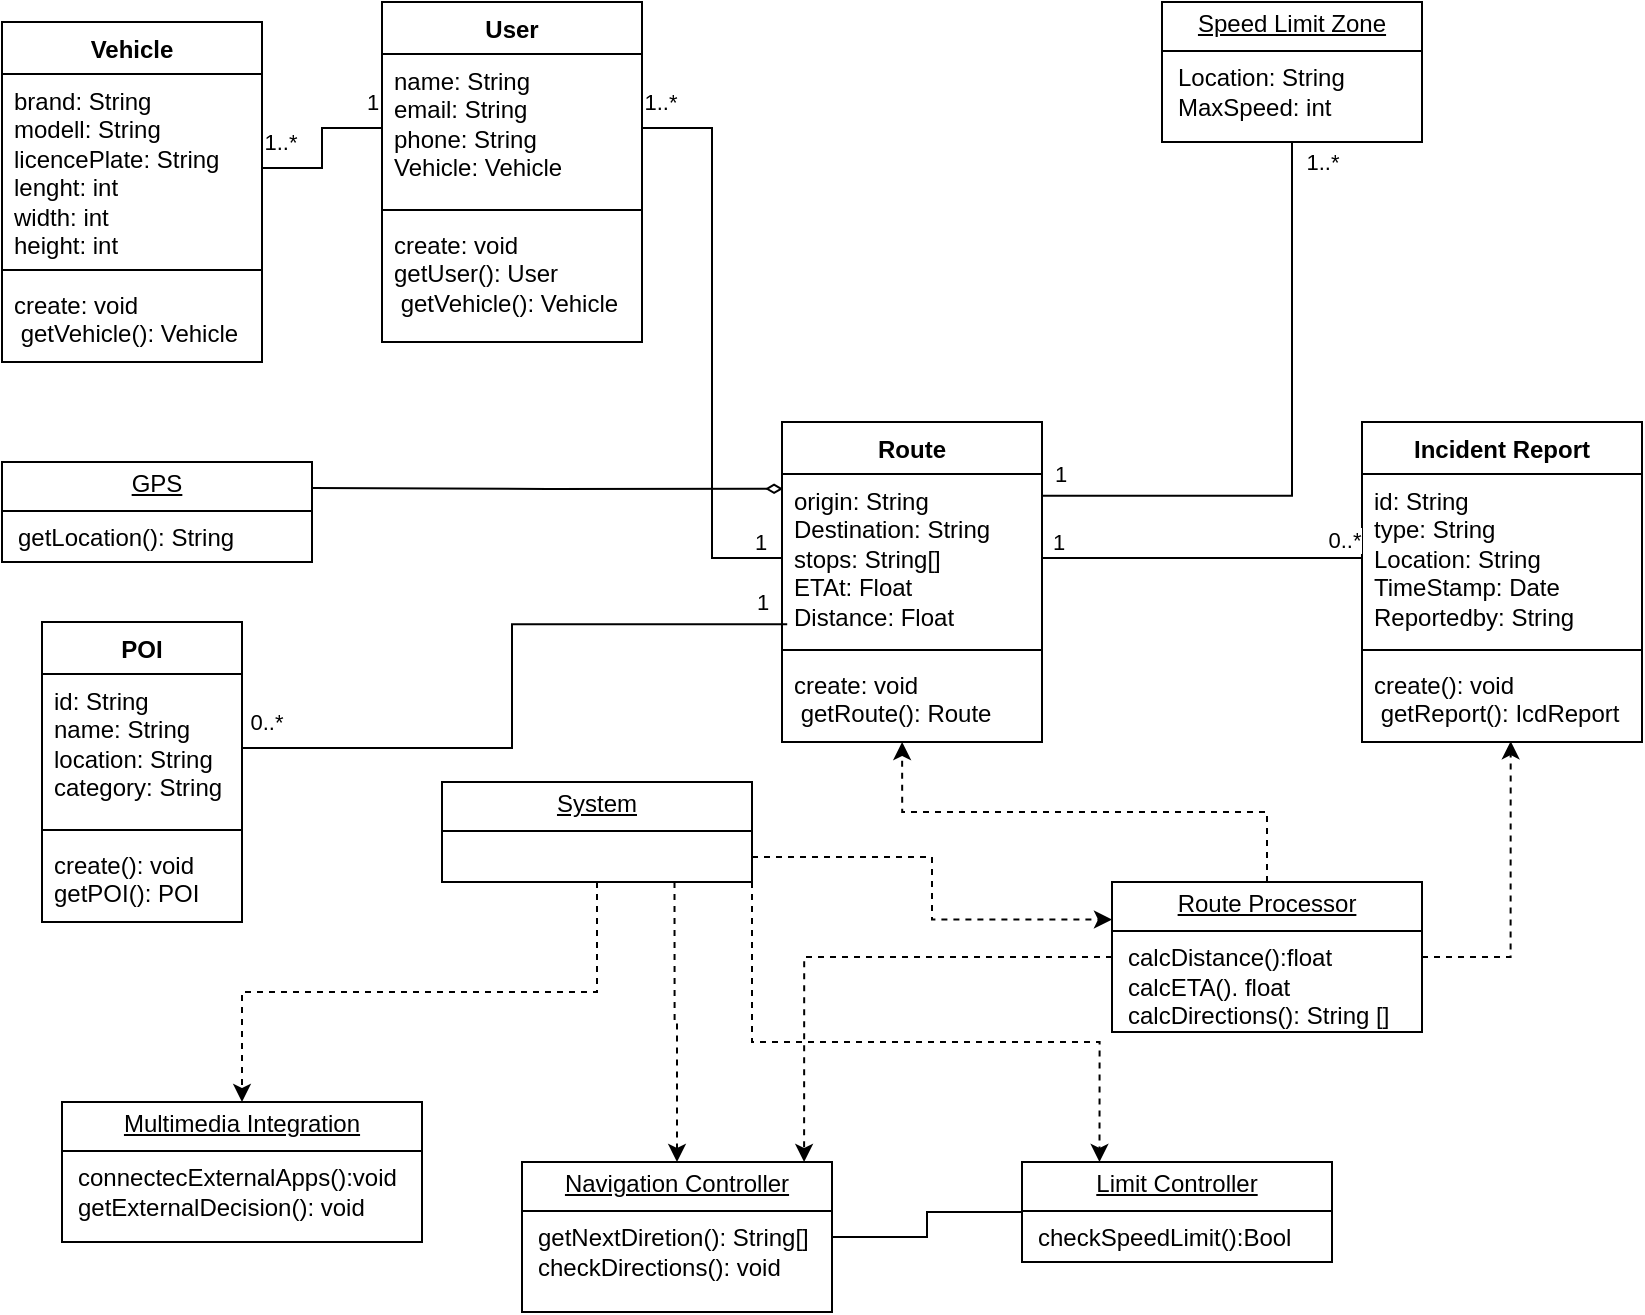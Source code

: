 <mxfile version="27.0.6">
  <diagram name="Page-1" id="z0lgZWhE3fximXOZjlnr">
    <mxGraphModel dx="3072" dy="756" grid="1" gridSize="10" guides="1" tooltips="1" connect="1" arrows="1" fold="1" page="1" pageScale="1" pageWidth="827" pageHeight="1169" math="0" shadow="0">
      <root>
        <mxCell id="0" />
        <mxCell id="1" parent="0" />
        <mxCell id="X4Xy0WXRYtoqIihfbEyI-10" value="User" style="swimlane;fontStyle=1;align=center;verticalAlign=top;childLayout=stackLayout;horizontal=1;startSize=26;horizontalStack=0;resizeParent=1;resizeParentMax=0;resizeLast=0;collapsible=1;marginBottom=0;whiteSpace=wrap;html=1;" vertex="1" parent="1">
          <mxGeometry x="-720" y="200" width="130" height="170" as="geometry" />
        </mxCell>
        <mxCell id="X4Xy0WXRYtoqIihfbEyI-11" value="name: String&lt;div&gt;email:&amp;nbsp;&lt;span style=&quot;background-color: transparent; color: light-dark(rgb(0, 0, 0), rgb(255, 255, 255));&quot;&gt;String&lt;/span&gt;&lt;/div&gt;&lt;div&gt;&lt;span style=&quot;background-color: transparent; color: light-dark(rgb(0, 0, 0), rgb(255, 255, 255));&quot;&gt;phone:&amp;nbsp;&lt;/span&gt;&lt;span style=&quot;background-color: transparent; color: light-dark(rgb(0, 0, 0), rgb(255, 255, 255));&quot;&gt;String&lt;/span&gt;&lt;/div&gt;&lt;div&gt;Vehicle: Vehicle&lt;/div&gt;" style="text;strokeColor=none;fillColor=none;align=left;verticalAlign=top;spacingLeft=4;spacingRight=4;overflow=hidden;rotatable=0;points=[[0,0.5],[1,0.5]];portConstraint=eastwest;whiteSpace=wrap;html=1;" vertex="1" parent="X4Xy0WXRYtoqIihfbEyI-10">
          <mxGeometry y="26" width="130" height="74" as="geometry" />
        </mxCell>
        <mxCell id="X4Xy0WXRYtoqIihfbEyI-12" value="" style="line;strokeWidth=1;fillColor=none;align=left;verticalAlign=middle;spacingTop=-1;spacingLeft=3;spacingRight=3;rotatable=0;labelPosition=right;points=[];portConstraint=eastwest;strokeColor=inherit;" vertex="1" parent="X4Xy0WXRYtoqIihfbEyI-10">
          <mxGeometry y="100" width="130" height="8" as="geometry" />
        </mxCell>
        <mxCell id="X4Xy0WXRYtoqIihfbEyI-13" value="create: void&amp;nbsp;&lt;div&gt;getUser(): User&lt;/div&gt;&lt;div&gt;&amp;nbsp;getVehicle(): Vehicle&lt;/div&gt;" style="text;strokeColor=none;fillColor=none;align=left;verticalAlign=top;spacingLeft=4;spacingRight=4;overflow=hidden;rotatable=0;points=[[0,0.5],[1,0.5]];portConstraint=eastwest;whiteSpace=wrap;html=1;" vertex="1" parent="X4Xy0WXRYtoqIihfbEyI-10">
          <mxGeometry y="108" width="130" height="62" as="geometry" />
        </mxCell>
        <mxCell id="X4Xy0WXRYtoqIihfbEyI-15" value="Vehicle" style="swimlane;fontStyle=1;align=center;verticalAlign=top;childLayout=stackLayout;horizontal=1;startSize=26;horizontalStack=0;resizeParent=1;resizeParentMax=0;resizeLast=0;collapsible=1;marginBottom=0;whiteSpace=wrap;html=1;" vertex="1" parent="1">
          <mxGeometry x="-910" y="210" width="130" height="170" as="geometry" />
        </mxCell>
        <mxCell id="X4Xy0WXRYtoqIihfbEyI-16" value="brand: String&lt;div&gt;modell:&amp;nbsp;&lt;span style=&quot;background-color: transparent; color: light-dark(rgb(0, 0, 0), rgb(255, 255, 255));&quot;&gt;String&lt;/span&gt;&lt;/div&gt;&lt;div&gt;&lt;span style=&quot;background-color: transparent; color: light-dark(rgb(0, 0, 0), rgb(255, 255, 255));&quot;&gt;licencePlate:&amp;nbsp;&lt;/span&gt;&lt;span style=&quot;background-color: transparent; color: light-dark(rgb(0, 0, 0), rgb(255, 255, 255));&quot;&gt;String&lt;/span&gt;&lt;/div&gt;&lt;div&gt;lenght: int&lt;/div&gt;&lt;div&gt;width:&amp;nbsp;&lt;span style=&quot;background-color: transparent; color: light-dark(rgb(0, 0, 0), rgb(255, 255, 255));&quot;&gt;int&lt;br&gt;&lt;/span&gt;&lt;/div&gt;&lt;div&gt;&lt;span style=&quot;background-color: transparent; color: light-dark(rgb(0, 0, 0), rgb(255, 255, 255));&quot;&gt;height:&amp;nbsp;&lt;/span&gt;&lt;span style=&quot;background-color: transparent; color: light-dark(rgb(0, 0, 0), rgb(255, 255, 255));&quot;&gt;int&lt;/span&gt;&lt;/div&gt;" style="text;strokeColor=none;fillColor=none;align=left;verticalAlign=top;spacingLeft=4;spacingRight=4;overflow=hidden;rotatable=0;points=[[0,0.5],[1,0.5]];portConstraint=eastwest;whiteSpace=wrap;html=1;" vertex="1" parent="X4Xy0WXRYtoqIihfbEyI-15">
          <mxGeometry y="26" width="130" height="94" as="geometry" />
        </mxCell>
        <mxCell id="X4Xy0WXRYtoqIihfbEyI-17" value="" style="line;strokeWidth=1;fillColor=none;align=left;verticalAlign=middle;spacingTop=-1;spacingLeft=3;spacingRight=3;rotatable=0;labelPosition=right;points=[];portConstraint=eastwest;strokeColor=inherit;" vertex="1" parent="X4Xy0WXRYtoqIihfbEyI-15">
          <mxGeometry y="120" width="130" height="8" as="geometry" />
        </mxCell>
        <mxCell id="X4Xy0WXRYtoqIihfbEyI-18" value="create: void&amp;nbsp;&lt;div&gt;&amp;nbsp;getVehicle(): Vehicle&lt;/div&gt;" style="text;strokeColor=none;fillColor=none;align=left;verticalAlign=top;spacingLeft=4;spacingRight=4;overflow=hidden;rotatable=0;points=[[0,0.5],[1,0.5]];portConstraint=eastwest;whiteSpace=wrap;html=1;" vertex="1" parent="X4Xy0WXRYtoqIihfbEyI-15">
          <mxGeometry y="128" width="130" height="42" as="geometry" />
        </mxCell>
        <mxCell id="X4Xy0WXRYtoqIihfbEyI-19" value="POI" style="swimlane;fontStyle=1;align=center;verticalAlign=top;childLayout=stackLayout;horizontal=1;startSize=26;horizontalStack=0;resizeParent=1;resizeParentMax=0;resizeLast=0;collapsible=1;marginBottom=0;whiteSpace=wrap;html=1;" vertex="1" parent="1">
          <mxGeometry x="-890" y="510" width="100" height="150" as="geometry" />
        </mxCell>
        <mxCell id="X4Xy0WXRYtoqIihfbEyI-20" value="id: String&lt;div&gt;name:&amp;nbsp;&lt;span style=&quot;background-color: transparent; color: light-dark(rgb(0, 0, 0), rgb(255, 255, 255));&quot;&gt;String&lt;/span&gt;&lt;/div&gt;&lt;div&gt;&lt;span style=&quot;background-color: transparent; color: light-dark(rgb(0, 0, 0), rgb(255, 255, 255));&quot;&gt;location:&amp;nbsp;&lt;/span&gt;&lt;span style=&quot;background-color: transparent; color: light-dark(rgb(0, 0, 0), rgb(255, 255, 255));&quot;&gt;String&lt;/span&gt;&lt;/div&gt;&lt;div&gt;category:&amp;nbsp;&lt;span style=&quot;background-color: transparent; color: light-dark(rgb(0, 0, 0), rgb(255, 255, 255));&quot;&gt;String&lt;/span&gt;&lt;/div&gt;" style="text;strokeColor=none;fillColor=none;align=left;verticalAlign=top;spacingLeft=4;spacingRight=4;overflow=hidden;rotatable=0;points=[[0,0.5],[1,0.5]];portConstraint=eastwest;whiteSpace=wrap;html=1;" vertex="1" parent="X4Xy0WXRYtoqIihfbEyI-19">
          <mxGeometry y="26" width="100" height="74" as="geometry" />
        </mxCell>
        <mxCell id="X4Xy0WXRYtoqIihfbEyI-21" value="" style="line;strokeWidth=1;fillColor=none;align=left;verticalAlign=middle;spacingTop=-1;spacingLeft=3;spacingRight=3;rotatable=0;labelPosition=right;points=[];portConstraint=eastwest;strokeColor=inherit;" vertex="1" parent="X4Xy0WXRYtoqIihfbEyI-19">
          <mxGeometry y="100" width="100" height="8" as="geometry" />
        </mxCell>
        <mxCell id="X4Xy0WXRYtoqIihfbEyI-22" value="&lt;div&gt;create(): void&lt;/div&gt;getPOI(): POI" style="text;strokeColor=none;fillColor=none;align=left;verticalAlign=top;spacingLeft=4;spacingRight=4;overflow=hidden;rotatable=0;points=[[0,0.5],[1,0.5]];portConstraint=eastwest;whiteSpace=wrap;html=1;" vertex="1" parent="X4Xy0WXRYtoqIihfbEyI-19">
          <mxGeometry y="108" width="100" height="42" as="geometry" />
        </mxCell>
        <mxCell id="X4Xy0WXRYtoqIihfbEyI-23" value="&lt;p style=&quot;margin:0px;margin-top:4px;text-align:center;text-decoration:underline;&quot;&gt;Multimedia Integration&lt;/p&gt;&lt;hr size=&quot;1&quot; style=&quot;border-style:solid;&quot;&gt;&lt;p style=&quot;margin:0px;margin-left:8px;&quot;&gt;connectecExternalApps():void&lt;/p&gt;&lt;p style=&quot;margin:0px;margin-left:8px;&quot;&gt;getExternalDecision(): void&lt;/p&gt;" style="verticalAlign=top;align=left;overflow=fill;html=1;whiteSpace=wrap;" vertex="1" parent="1">
          <mxGeometry x="-880" y="750" width="180" height="70" as="geometry" />
        </mxCell>
        <mxCell id="X4Xy0WXRYtoqIihfbEyI-24" value="Route" style="swimlane;fontStyle=1;align=center;verticalAlign=top;childLayout=stackLayout;horizontal=1;startSize=26;horizontalStack=0;resizeParent=1;resizeParentMax=0;resizeLast=0;collapsible=1;marginBottom=0;whiteSpace=wrap;html=1;" vertex="1" parent="1">
          <mxGeometry x="-520" y="410" width="130" height="160" as="geometry" />
        </mxCell>
        <mxCell id="X4Xy0WXRYtoqIihfbEyI-25" value="origin: String&lt;div&gt;Destination:&amp;nbsp;&lt;span style=&quot;background-color: transparent; color: light-dark(rgb(0, 0, 0), rgb(255, 255, 255));&quot;&gt;String&lt;/span&gt;&lt;/div&gt;&lt;div&gt;&lt;span style=&quot;background-color: transparent; color: light-dark(rgb(0, 0, 0), rgb(255, 255, 255));&quot;&gt;stops:&amp;nbsp;&lt;/span&gt;&lt;span style=&quot;background-color: transparent; color: light-dark(rgb(0, 0, 0), rgb(255, 255, 255));&quot;&gt;String[]&lt;/span&gt;&lt;/div&gt;&lt;div&gt;ETAt: Float&lt;/div&gt;&lt;div&gt;Distance: Float&lt;/div&gt;" style="text;strokeColor=none;fillColor=none;align=left;verticalAlign=top;spacingLeft=4;spacingRight=4;overflow=hidden;rotatable=0;points=[[0,0.5],[1,0.5]];portConstraint=eastwest;whiteSpace=wrap;html=1;" vertex="1" parent="X4Xy0WXRYtoqIihfbEyI-24">
          <mxGeometry y="26" width="130" height="84" as="geometry" />
        </mxCell>
        <mxCell id="X4Xy0WXRYtoqIihfbEyI-26" value="" style="line;strokeWidth=1;fillColor=none;align=left;verticalAlign=middle;spacingTop=-1;spacingLeft=3;spacingRight=3;rotatable=0;labelPosition=right;points=[];portConstraint=eastwest;strokeColor=inherit;" vertex="1" parent="X4Xy0WXRYtoqIihfbEyI-24">
          <mxGeometry y="110" width="130" height="8" as="geometry" />
        </mxCell>
        <mxCell id="X4Xy0WXRYtoqIihfbEyI-27" value="create: void&amp;nbsp;&lt;div&gt;&amp;nbsp;getRoute(): Route&lt;/div&gt;" style="text;strokeColor=none;fillColor=none;align=left;verticalAlign=top;spacingLeft=4;spacingRight=4;overflow=hidden;rotatable=0;points=[[0,0.5],[1,0.5]];portConstraint=eastwest;whiteSpace=wrap;html=1;" vertex="1" parent="X4Xy0WXRYtoqIihfbEyI-24">
          <mxGeometry y="118" width="130" height="42" as="geometry" />
        </mxCell>
        <mxCell id="X4Xy0WXRYtoqIihfbEyI-28" value="&lt;p style=&quot;margin:0px;margin-top:4px;text-align:center;text-decoration:underline;&quot;&gt;Speed Limit Zone&lt;/p&gt;&lt;hr size=&quot;1&quot; style=&quot;border-style:solid;&quot;&gt;&lt;p style=&quot;margin:0px;margin-left:8px;&quot;&gt;Location: String&lt;/p&gt;&lt;p style=&quot;margin:0px;margin-left:8px;&quot;&gt;MaxSpeed: int&lt;/p&gt;" style="verticalAlign=top;align=left;overflow=fill;html=1;whiteSpace=wrap;" vertex="1" parent="1">
          <mxGeometry x="-330" y="200" width="130" height="70" as="geometry" />
        </mxCell>
        <mxCell id="X4Xy0WXRYtoqIihfbEyI-31" value="Incident Report" style="swimlane;fontStyle=1;align=center;verticalAlign=top;childLayout=stackLayout;horizontal=1;startSize=26;horizontalStack=0;resizeParent=1;resizeParentMax=0;resizeLast=0;collapsible=1;marginBottom=0;whiteSpace=wrap;html=1;" vertex="1" parent="1">
          <mxGeometry x="-230" y="410" width="140" height="160" as="geometry" />
        </mxCell>
        <mxCell id="X4Xy0WXRYtoqIihfbEyI-32" value="id: String&lt;div&gt;type:&amp;nbsp;&lt;span style=&quot;background-color: transparent; color: light-dark(rgb(0, 0, 0), rgb(255, 255, 255));&quot;&gt;String&lt;/span&gt;&lt;/div&gt;&lt;div&gt;&lt;span style=&quot;background-color: transparent; color: light-dark(rgb(0, 0, 0), rgb(255, 255, 255));&quot;&gt;Location:&amp;nbsp;&lt;/span&gt;&lt;span style=&quot;background-color: transparent; color: light-dark(rgb(0, 0, 0), rgb(255, 255, 255));&quot;&gt;String&lt;/span&gt;&lt;/div&gt;&lt;div&gt;TimeStamp: Date&lt;/div&gt;&lt;div&gt;Reportedby: String&lt;/div&gt;" style="text;strokeColor=none;fillColor=none;align=left;verticalAlign=top;spacingLeft=4;spacingRight=4;overflow=hidden;rotatable=0;points=[[0,0.5],[1,0.5]];portConstraint=eastwest;whiteSpace=wrap;html=1;" vertex="1" parent="X4Xy0WXRYtoqIihfbEyI-31">
          <mxGeometry y="26" width="140" height="84" as="geometry" />
        </mxCell>
        <mxCell id="X4Xy0WXRYtoqIihfbEyI-33" value="" style="line;strokeWidth=1;fillColor=none;align=left;verticalAlign=middle;spacingTop=-1;spacingLeft=3;spacingRight=3;rotatable=0;labelPosition=right;points=[];portConstraint=eastwest;strokeColor=inherit;" vertex="1" parent="X4Xy0WXRYtoqIihfbEyI-31">
          <mxGeometry y="110" width="140" height="8" as="geometry" />
        </mxCell>
        <mxCell id="X4Xy0WXRYtoqIihfbEyI-34" value="create(): void&amp;nbsp;&lt;div&gt;&amp;nbsp;getReport(): IcdReport&lt;/div&gt;" style="text;strokeColor=none;fillColor=none;align=left;verticalAlign=top;spacingLeft=4;spacingRight=4;overflow=hidden;rotatable=0;points=[[0,0.5],[1,0.5]];portConstraint=eastwest;whiteSpace=wrap;html=1;" vertex="1" parent="X4Xy0WXRYtoqIihfbEyI-31">
          <mxGeometry y="118" width="140" height="42" as="geometry" />
        </mxCell>
        <mxCell id="X4Xy0WXRYtoqIihfbEyI-36" style="edgeStyle=orthogonalEdgeStyle;rounded=0;orthogonalLoop=1;jettySize=auto;html=1;exitX=1;exitY=0.5;exitDx=0;exitDy=0;entryX=0;entryY=0.5;entryDx=0;entryDy=0;endArrow=none;startFill=0;" edge="1" parent="1" source="X4Xy0WXRYtoqIihfbEyI-25" target="X4Xy0WXRYtoqIihfbEyI-32">
          <mxGeometry relative="1" as="geometry" />
        </mxCell>
        <mxCell id="X4Xy0WXRYtoqIihfbEyI-37" value="0..*" style="edgeLabel;html=1;align=center;verticalAlign=middle;resizable=0;points=[];" vertex="1" connectable="0" parent="X4Xy0WXRYtoqIihfbEyI-36">
          <mxGeometry x="0.915" relative="1" as="geometry">
            <mxPoint x="-2" y="-9" as="offset" />
          </mxGeometry>
        </mxCell>
        <mxCell id="X4Xy0WXRYtoqIihfbEyI-38" value="1" style="edgeLabel;html=1;align=center;verticalAlign=middle;resizable=0;points=[];" vertex="1" connectable="0" parent="X4Xy0WXRYtoqIihfbEyI-36">
          <mxGeometry x="-0.835" y="-1" relative="1" as="geometry">
            <mxPoint x="-5" y="-9" as="offset" />
          </mxGeometry>
        </mxCell>
        <mxCell id="X4Xy0WXRYtoqIihfbEyI-39" style="edgeStyle=orthogonalEdgeStyle;rounded=0;orthogonalLoop=1;jettySize=auto;html=1;exitX=1;exitY=0.5;exitDx=0;exitDy=0;entryX=0;entryY=0.5;entryDx=0;entryDy=0;endArrow=none;startFill=0;" edge="1" parent="1" source="X4Xy0WXRYtoqIihfbEyI-16" target="X4Xy0WXRYtoqIihfbEyI-11">
          <mxGeometry relative="1" as="geometry" />
        </mxCell>
        <mxCell id="X4Xy0WXRYtoqIihfbEyI-41" value="1" style="edgeLabel;html=1;align=center;verticalAlign=middle;resizable=0;points=[];" vertex="1" connectable="0" parent="X4Xy0WXRYtoqIihfbEyI-39">
          <mxGeometry x="0.879" y="1" relative="1" as="geometry">
            <mxPoint y="-12" as="offset" />
          </mxGeometry>
        </mxCell>
        <mxCell id="X4Xy0WXRYtoqIihfbEyI-42" value="1..*" style="edgeLabel;html=1;align=center;verticalAlign=middle;resizable=0;points=[];" vertex="1" connectable="0" parent="X4Xy0WXRYtoqIihfbEyI-39">
          <mxGeometry x="-0.954" y="-1" relative="1" as="geometry">
            <mxPoint x="7" y="-14" as="offset" />
          </mxGeometry>
        </mxCell>
        <mxCell id="X4Xy0WXRYtoqIihfbEyI-43" style="edgeStyle=orthogonalEdgeStyle;rounded=0;orthogonalLoop=1;jettySize=auto;html=1;exitX=1;exitY=0.5;exitDx=0;exitDy=0;entryX=0;entryY=0.5;entryDx=0;entryDy=0;endArrow=none;startFill=0;" edge="1" parent="1" source="X4Xy0WXRYtoqIihfbEyI-11" target="X4Xy0WXRYtoqIihfbEyI-25">
          <mxGeometry relative="1" as="geometry" />
        </mxCell>
        <mxCell id="X4Xy0WXRYtoqIihfbEyI-44" value="1..*" style="edgeLabel;html=1;align=center;verticalAlign=middle;resizable=0;points=[];" vertex="1" connectable="0" parent="X4Xy0WXRYtoqIihfbEyI-43">
          <mxGeometry x="-0.936" y="-2" relative="1" as="geometry">
            <mxPoint y="-15" as="offset" />
          </mxGeometry>
        </mxCell>
        <mxCell id="X4Xy0WXRYtoqIihfbEyI-46" value="1" style="edgeLabel;html=1;align=center;verticalAlign=middle;resizable=0;points=[];" vertex="1" connectable="0" parent="X4Xy0WXRYtoqIihfbEyI-43">
          <mxGeometry x="0.921" y="-1" relative="1" as="geometry">
            <mxPoint y="-9" as="offset" />
          </mxGeometry>
        </mxCell>
        <mxCell id="X4Xy0WXRYtoqIihfbEyI-47" style="edgeStyle=orthogonalEdgeStyle;rounded=0;orthogonalLoop=1;jettySize=auto;html=1;exitX=1;exitY=0.5;exitDx=0;exitDy=0;entryX=0.02;entryY=0.894;entryDx=0;entryDy=0;entryPerimeter=0;endArrow=none;startFill=0;" edge="1" parent="1" source="X4Xy0WXRYtoqIihfbEyI-20" target="X4Xy0WXRYtoqIihfbEyI-25">
          <mxGeometry relative="1" as="geometry" />
        </mxCell>
        <mxCell id="X4Xy0WXRYtoqIihfbEyI-50" value="1" style="edgeLabel;html=1;align=center;verticalAlign=middle;resizable=0;points=[];" vertex="1" connectable="0" parent="X4Xy0WXRYtoqIihfbEyI-47">
          <mxGeometry x="0.938" y="1" relative="1" as="geometry">
            <mxPoint x="-2" y="-10" as="offset" />
          </mxGeometry>
        </mxCell>
        <mxCell id="X4Xy0WXRYtoqIihfbEyI-51" value="0..*" style="edgeLabel;html=1;align=center;verticalAlign=middle;resizable=0;points=[];" vertex="1" connectable="0" parent="X4Xy0WXRYtoqIihfbEyI-47">
          <mxGeometry x="-0.931" relative="1" as="geometry">
            <mxPoint y="-13" as="offset" />
          </mxGeometry>
        </mxCell>
        <mxCell id="X4Xy0WXRYtoqIihfbEyI-49" style="edgeStyle=orthogonalEdgeStyle;rounded=0;orthogonalLoop=1;jettySize=auto;html=1;exitX=0.5;exitY=1;exitDx=0;exitDy=0;entryX=1.001;entryY=0.13;entryDx=0;entryDy=0;entryPerimeter=0;endArrow=none;startFill=0;" edge="1" parent="1" source="X4Xy0WXRYtoqIihfbEyI-28" target="X4Xy0WXRYtoqIihfbEyI-25">
          <mxGeometry relative="1" as="geometry" />
        </mxCell>
        <mxCell id="X4Xy0WXRYtoqIihfbEyI-65" value="1" style="edgeLabel;html=1;align=center;verticalAlign=middle;resizable=0;points=[];" vertex="1" connectable="0" parent="X4Xy0WXRYtoqIihfbEyI-49">
          <mxGeometry x="0.941" relative="1" as="geometry">
            <mxPoint y="-11" as="offset" />
          </mxGeometry>
        </mxCell>
        <mxCell id="X4Xy0WXRYtoqIihfbEyI-66" value="1..*" style="edgeLabel;html=1;align=center;verticalAlign=middle;resizable=0;points=[];" vertex="1" connectable="0" parent="X4Xy0WXRYtoqIihfbEyI-49">
          <mxGeometry x="-0.936" y="1" relative="1" as="geometry">
            <mxPoint x="14" as="offset" />
          </mxGeometry>
        </mxCell>
        <mxCell id="X4Xy0WXRYtoqIihfbEyI-52" value="&lt;p style=&quot;margin:0px;margin-top:4px;text-align:center;text-decoration:underline;&quot;&gt;Limit Controller&lt;/p&gt;&lt;hr size=&quot;1&quot; style=&quot;border-style:solid;&quot;&gt;&lt;p style=&quot;margin:0px;margin-left:8px;&quot;&gt;checkSpeedLimit():Bool&lt;/p&gt;" style="verticalAlign=top;align=left;overflow=fill;html=1;whiteSpace=wrap;" vertex="1" parent="1">
          <mxGeometry x="-400" y="780" width="155" height="50" as="geometry" />
        </mxCell>
        <mxCell id="X4Xy0WXRYtoqIihfbEyI-53" value="&lt;p style=&quot;margin:0px;margin-top:4px;text-align:center;text-decoration:underline;&quot;&gt;Route Processor&lt;/p&gt;&lt;hr size=&quot;1&quot; style=&quot;border-style:solid;&quot;&gt;&lt;p style=&quot;margin:0px;margin-left:8px;&quot;&gt;calcDistance():float&lt;/p&gt;&lt;p style=&quot;margin:0px;margin-left:8px;&quot;&gt;calcETA(). float&lt;/p&gt;&lt;p style=&quot;margin:0px;margin-left:8px;&quot;&gt;calcDirections(): String []&lt;/p&gt;" style="verticalAlign=top;align=left;overflow=fill;html=1;whiteSpace=wrap;" vertex="1" parent="1">
          <mxGeometry x="-355" y="640" width="155" height="75" as="geometry" />
        </mxCell>
        <mxCell id="X4Xy0WXRYtoqIihfbEyI-64" style="edgeStyle=orthogonalEdgeStyle;rounded=0;orthogonalLoop=1;jettySize=auto;html=1;entryX=0.004;entryY=0.088;entryDx=0;entryDy=0;endArrow=diamondThin;endFill=0;entryPerimeter=0;" edge="1" parent="1" target="X4Xy0WXRYtoqIihfbEyI-25">
          <mxGeometry relative="1" as="geometry">
            <mxPoint x="-755" y="443" as="sourcePoint" />
          </mxGeometry>
        </mxCell>
        <mxCell id="X4Xy0WXRYtoqIihfbEyI-54" value="&lt;p style=&quot;margin:0px;margin-top:4px;text-align:center;text-decoration:underline;&quot;&gt;GPS&lt;/p&gt;&lt;hr size=&quot;1&quot; style=&quot;border-style:solid;&quot;&gt;&lt;p style=&quot;margin:0px;margin-left:8px;&quot;&gt;getLocation(): String&lt;/p&gt;" style="verticalAlign=top;align=left;overflow=fill;html=1;whiteSpace=wrap;" vertex="1" parent="1">
          <mxGeometry x="-910" y="430" width="155" height="50" as="geometry" />
        </mxCell>
        <mxCell id="X4Xy0WXRYtoqIihfbEyI-73" style="edgeStyle=orthogonalEdgeStyle;rounded=0;orthogonalLoop=1;jettySize=auto;html=1;exitX=1;exitY=0.5;exitDx=0;exitDy=0;entryX=0;entryY=0.5;entryDx=0;entryDy=0;endArrow=none;startFill=0;" edge="1" parent="1" source="X4Xy0WXRYtoqIihfbEyI-55" target="X4Xy0WXRYtoqIihfbEyI-52">
          <mxGeometry relative="1" as="geometry" />
        </mxCell>
        <mxCell id="X4Xy0WXRYtoqIihfbEyI-55" value="&lt;p style=&quot;margin:0px;margin-top:4px;text-align:center;text-decoration:underline;&quot;&gt;Navigation Controller&lt;/p&gt;&lt;hr size=&quot;1&quot; style=&quot;border-style:solid;&quot;&gt;&lt;p style=&quot;margin:0px;margin-left:8px;&quot;&gt;getNextDiretion(): String[]&lt;/p&gt;&lt;p style=&quot;margin:0px;margin-left:8px;&quot;&gt;checkDirections(): void&lt;/p&gt;" style="verticalAlign=top;align=left;overflow=fill;html=1;whiteSpace=wrap;" vertex="1" parent="1">
          <mxGeometry x="-650" y="780" width="155" height="75" as="geometry" />
        </mxCell>
        <mxCell id="X4Xy0WXRYtoqIihfbEyI-59" style="edgeStyle=orthogonalEdgeStyle;rounded=0;orthogonalLoop=1;jettySize=auto;html=1;exitX=0.5;exitY=0;exitDx=0;exitDy=0;entryX=0.462;entryY=1;entryDx=0;entryDy=0;entryPerimeter=0;dashed=1;" edge="1" parent="1" source="X4Xy0WXRYtoqIihfbEyI-53" target="X4Xy0WXRYtoqIihfbEyI-27">
          <mxGeometry relative="1" as="geometry" />
        </mxCell>
        <mxCell id="X4Xy0WXRYtoqIihfbEyI-62" style="edgeStyle=orthogonalEdgeStyle;rounded=0;orthogonalLoop=1;jettySize=auto;html=1;exitX=1;exitY=0.5;exitDx=0;exitDy=0;entryX=0.531;entryY=0.991;entryDx=0;entryDy=0;entryPerimeter=0;dashed=1;" edge="1" parent="1" source="X4Xy0WXRYtoqIihfbEyI-53" target="X4Xy0WXRYtoqIihfbEyI-34">
          <mxGeometry relative="1" as="geometry" />
        </mxCell>
        <mxCell id="X4Xy0WXRYtoqIihfbEyI-63" style="edgeStyle=orthogonalEdgeStyle;rounded=0;orthogonalLoop=1;jettySize=auto;html=1;exitX=0;exitY=0.5;exitDx=0;exitDy=0;entryX=0.91;entryY=0;entryDx=0;entryDy=0;entryPerimeter=0;dashed=1;" edge="1" parent="1" source="X4Xy0WXRYtoqIihfbEyI-53" target="X4Xy0WXRYtoqIihfbEyI-55">
          <mxGeometry relative="1" as="geometry" />
        </mxCell>
        <mxCell id="X4Xy0WXRYtoqIihfbEyI-69" style="edgeStyle=orthogonalEdgeStyle;rounded=0;orthogonalLoop=1;jettySize=auto;html=1;exitX=0.5;exitY=1;exitDx=0;exitDy=0;entryX=0.5;entryY=0;entryDx=0;entryDy=0;dashed=1;" edge="1" parent="1" source="X4Xy0WXRYtoqIihfbEyI-68" target="X4Xy0WXRYtoqIihfbEyI-23">
          <mxGeometry relative="1" as="geometry" />
        </mxCell>
        <mxCell id="X4Xy0WXRYtoqIihfbEyI-70" style="edgeStyle=orthogonalEdgeStyle;rounded=0;orthogonalLoop=1;jettySize=auto;html=1;exitX=0.75;exitY=1;exitDx=0;exitDy=0;entryX=0.5;entryY=0;entryDx=0;entryDy=0;dashed=1;" edge="1" parent="1" source="X4Xy0WXRYtoqIihfbEyI-68" target="X4Xy0WXRYtoqIihfbEyI-55">
          <mxGeometry relative="1" as="geometry" />
        </mxCell>
        <mxCell id="X4Xy0WXRYtoqIihfbEyI-72" style="edgeStyle=orthogonalEdgeStyle;rounded=0;orthogonalLoop=1;jettySize=auto;html=1;exitX=1;exitY=1;exitDx=0;exitDy=0;entryX=0.25;entryY=0;entryDx=0;entryDy=0;endArrow=classic;endFill=1;dashed=1;" edge="1" parent="1" source="X4Xy0WXRYtoqIihfbEyI-68" target="X4Xy0WXRYtoqIihfbEyI-52">
          <mxGeometry relative="1" as="geometry">
            <Array as="points">
              <mxPoint x="-535" y="720" />
              <mxPoint x="-361" y="720" />
            </Array>
          </mxGeometry>
        </mxCell>
        <mxCell id="X4Xy0WXRYtoqIihfbEyI-68" value="&lt;p style=&quot;margin:0px;margin-top:4px;text-align:center;text-decoration:underline;&quot;&gt;System&lt;/p&gt;&lt;hr size=&quot;1&quot; style=&quot;border-style:solid;&quot;&gt;&lt;p style=&quot;margin:0px;margin-left:8px;&quot;&gt;&lt;br&gt;&lt;/p&gt;" style="verticalAlign=top;align=left;overflow=fill;html=1;whiteSpace=wrap;" vertex="1" parent="1">
          <mxGeometry x="-690" y="590" width="155" height="50" as="geometry" />
        </mxCell>
        <mxCell id="X4Xy0WXRYtoqIihfbEyI-71" style="edgeStyle=orthogonalEdgeStyle;rounded=0;orthogonalLoop=1;jettySize=auto;html=1;exitX=1;exitY=0.75;exitDx=0;exitDy=0;entryX=0;entryY=0.25;entryDx=0;entryDy=0;dashed=1;" edge="1" parent="1" source="X4Xy0WXRYtoqIihfbEyI-68" target="X4Xy0WXRYtoqIihfbEyI-53">
          <mxGeometry relative="1" as="geometry" />
        </mxCell>
      </root>
    </mxGraphModel>
  </diagram>
</mxfile>
